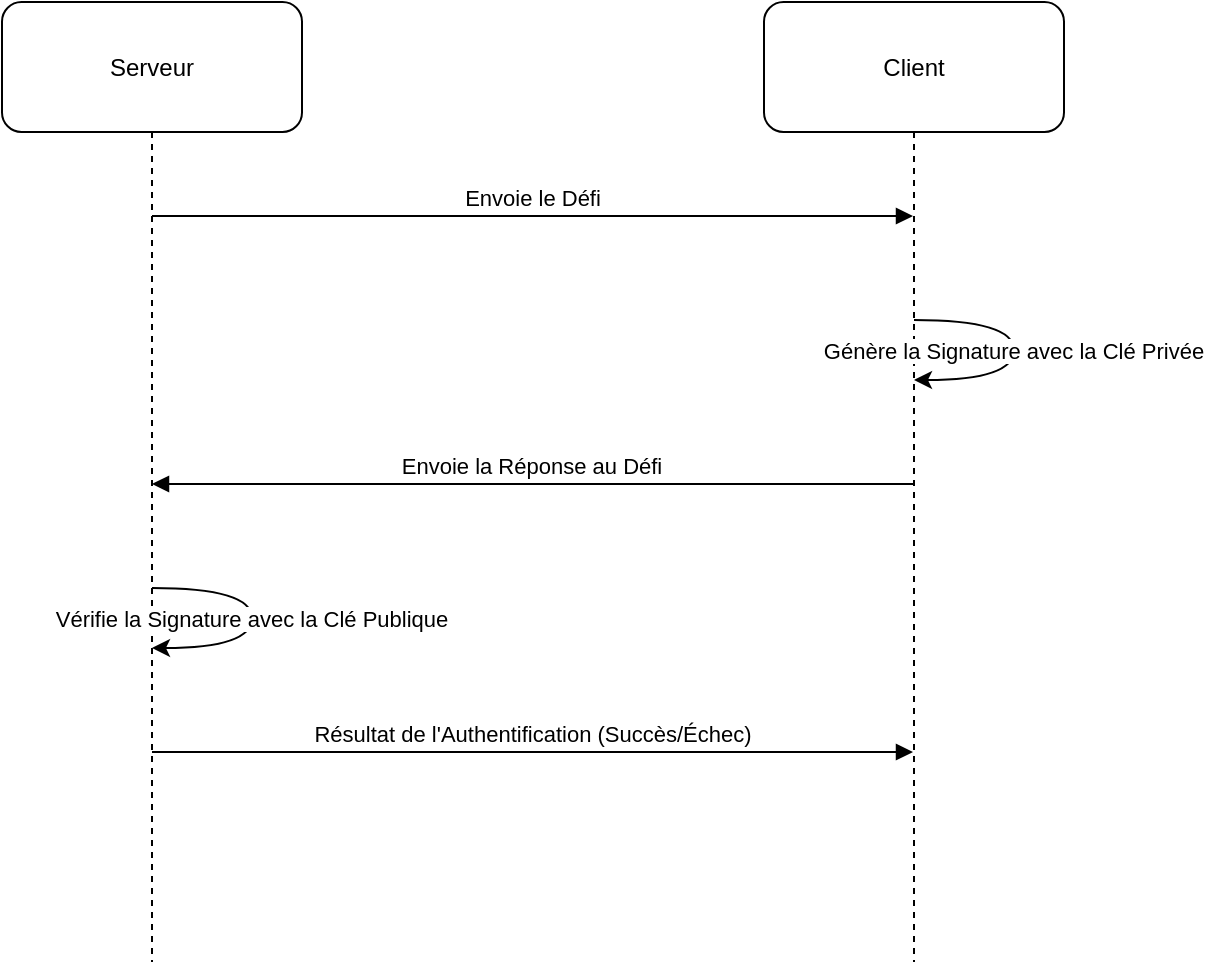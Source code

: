 <mxfile version="21.5.2" type="device" pages="5">
  <diagram name="Page-1" id="sqKK8ubLGv3FGzlL4iGd">
    <mxGraphModel dx="819" dy="453" grid="1" gridSize="10" guides="1" tooltips="1" connect="1" arrows="1" fold="1" page="1" pageScale="1" pageWidth="827" pageHeight="1169" math="0" shadow="0">
      <root>
        <mxCell id="0" />
        <mxCell id="1" parent="0" />
        <mxCell id="OPqLMrB8b6R3xN5pBg3c-8" value="Serveur" style="shape=umlLifeline;perimeter=lifelinePerimeter;whiteSpace=wrap;container=1;dropTarget=0;collapsible=0;recursiveResize=0;outlineConnect=0;portConstraint=eastwest;newEdgeStyle={&quot;edgeStyle&quot;:&quot;elbowEdgeStyle&quot;,&quot;elbow&quot;:&quot;vertical&quot;,&quot;curved&quot;:0,&quot;rounded&quot;:0};size=65;rounded=1;" vertex="1" parent="1">
          <mxGeometry x="20" y="20" width="150" height="480" as="geometry" />
        </mxCell>
        <mxCell id="OPqLMrB8b6R3xN5pBg3c-9" value="Client" style="shape=umlLifeline;perimeter=lifelinePerimeter;whiteSpace=wrap;container=1;dropTarget=0;collapsible=0;recursiveResize=0;outlineConnect=0;portConstraint=eastwest;newEdgeStyle={&quot;edgeStyle&quot;:&quot;elbowEdgeStyle&quot;,&quot;elbow&quot;:&quot;vertical&quot;,&quot;curved&quot;:0,&quot;rounded&quot;:0};size=65;rounded=1;" vertex="1" parent="1">
          <mxGeometry x="401" y="20" width="150" height="480" as="geometry" />
        </mxCell>
        <mxCell id="OPqLMrB8b6R3xN5pBg3c-10" value="Envoie le Défi" style="verticalAlign=bottom;endArrow=block;edgeStyle=elbowEdgeStyle;elbow=vertical;curved=0;rounded=1;" edge="1" parent="1" source="OPqLMrB8b6R3xN5pBg3c-8" target="OPqLMrB8b6R3xN5pBg3c-9">
          <mxGeometry relative="1" as="geometry">
            <Array as="points">
              <mxPoint x="296" y="127" />
            </Array>
          </mxGeometry>
        </mxCell>
        <mxCell id="OPqLMrB8b6R3xN5pBg3c-11" value="Génère la Signature avec la Clé Privée" style="curved=1;rounded=1;" edge="1" parent="1" source="OPqLMrB8b6R3xN5pBg3c-9" target="OPqLMrB8b6R3xN5pBg3c-9">
          <mxGeometry relative="1" as="geometry">
            <Array as="points">
              <mxPoint x="526" y="179" />
              <mxPoint x="526" y="209" />
            </Array>
          </mxGeometry>
        </mxCell>
        <mxCell id="OPqLMrB8b6R3xN5pBg3c-12" value="Envoie la Réponse au Défi" style="verticalAlign=bottom;endArrow=block;edgeStyle=elbowEdgeStyle;elbow=vertical;curved=0;rounded=1;" edge="1" parent="1" source="OPqLMrB8b6R3xN5pBg3c-9" target="OPqLMrB8b6R3xN5pBg3c-8">
          <mxGeometry relative="1" as="geometry">
            <Array as="points">
              <mxPoint x="296" y="261" />
            </Array>
          </mxGeometry>
        </mxCell>
        <mxCell id="OPqLMrB8b6R3xN5pBg3c-13" value="Vérifie la Signature avec la Clé Publique" style="curved=1;rounded=1;" edge="1" parent="1" source="OPqLMrB8b6R3xN5pBg3c-8" target="OPqLMrB8b6R3xN5pBg3c-8">
          <mxGeometry relative="1" as="geometry">
            <Array as="points">
              <mxPoint x="145" y="313" />
              <mxPoint x="145" y="343" />
            </Array>
          </mxGeometry>
        </mxCell>
        <mxCell id="OPqLMrB8b6R3xN5pBg3c-14" value="Résultat de l&#39;Authentification (Succès/Échec)" style="verticalAlign=bottom;endArrow=block;edgeStyle=elbowEdgeStyle;elbow=vertical;curved=0;rounded=1;" edge="1" parent="1" source="OPqLMrB8b6R3xN5pBg3c-8" target="OPqLMrB8b6R3xN5pBg3c-9">
          <mxGeometry relative="1" as="geometry">
            <Array as="points">
              <mxPoint x="296" y="395" />
            </Array>
          </mxGeometry>
        </mxCell>
      </root>
    </mxGraphModel>
  </diagram>
  <diagram id="TBrXt9BlKzdv-1mKYSfI" name="Page-2">
    <mxGraphModel dx="1434" dy="792" grid="1" gridSize="10" guides="1" tooltips="1" connect="1" arrows="1" fold="1" page="1" pageScale="1" pageWidth="827" pageHeight="1169" math="0" shadow="0">
      <root>
        <mxCell id="0" />
        <mxCell id="1" parent="0" />
        <mxCell id="LvCeoT_2fvZnhrDK-7RY-1" value="Serveur de Signalisation" style="rounded=1;absoluteArcSize=1;arcSize=14;whiteSpace=wrap;strokeWidth=2;" vertex="1" parent="1">
          <mxGeometry x="180" y="20" width="187" height="34" as="geometry" />
        </mxCell>
        <mxCell id="LvCeoT_2fvZnhrDK-7RY-2" value="Registre" style="rounded=1;absoluteArcSize=1;arcSize=14;whiteSpace=wrap;strokeWidth=2;" vertex="1" parent="1">
          <mxGeometry x="236" y="104" width="73" height="34" as="geometry" />
        </mxCell>
        <mxCell id="LvCeoT_2fvZnhrDK-7RY-3" value="Clé Publique du Client 1" style="whiteSpace=wrap;strokeWidth=2;rounded=1;" vertex="1" parent="1">
          <mxGeometry x="60" y="188" width="188" height="34" as="geometry" />
        </mxCell>
        <mxCell id="LvCeoT_2fvZnhrDK-7RY-4" value="Clé Publique du Client 2" style="whiteSpace=wrap;strokeWidth=2;rounded=1;" vertex="1" parent="1">
          <mxGeometry x="337" y="188" width="188" height="34" as="geometry" />
        </mxCell>
        <mxCell id="LvCeoT_2fvZnhrDK-7RY-5" value="Connection 1" style="rounded=1;absoluteArcSize=1;arcSize=14;whiteSpace=wrap;strokeWidth=2;" vertex="1" parent="1">
          <mxGeometry x="20" y="272" width="109" height="34" as="geometry" />
        </mxCell>
        <mxCell id="LvCeoT_2fvZnhrDK-7RY-6" value="Connection 2" style="rounded=1;absoluteArcSize=1;arcSize=14;whiteSpace=wrap;strokeWidth=2;" vertex="1" parent="1">
          <mxGeometry x="179" y="272" width="109" height="34" as="geometry" />
        </mxCell>
        <mxCell id="LvCeoT_2fvZnhrDK-7RY-7" value="Connection 3" style="rounded=1;absoluteArcSize=1;arcSize=14;whiteSpace=wrap;strokeWidth=2;" vertex="1" parent="1">
          <mxGeometry x="377" y="272" width="109" height="34" as="geometry" />
        </mxCell>
        <mxCell id="LvCeoT_2fvZnhrDK-7RY-8" value="" style="curved=1;startArrow=none;endArrow=block;exitX=0.497;exitY=1;entryX=0.505;entryY=0;rounded=1;" edge="1" parent="1" source="LvCeoT_2fvZnhrDK-7RY-1" target="LvCeoT_2fvZnhrDK-7RY-2">
          <mxGeometry relative="1" as="geometry">
            <Array as="points" />
          </mxGeometry>
        </mxCell>
        <mxCell id="LvCeoT_2fvZnhrDK-7RY-9" value="" style="curved=1;startArrow=none;endArrow=block;exitX=0.005;exitY=0.879;entryX=0.499;entryY=0;rounded=1;" edge="1" parent="1" source="LvCeoT_2fvZnhrDK-7RY-2" target="LvCeoT_2fvZnhrDK-7RY-3">
          <mxGeometry relative="1" as="geometry">
            <Array as="points">
              <mxPoint x="154" y="163" />
            </Array>
          </mxGeometry>
        </mxCell>
        <mxCell id="LvCeoT_2fvZnhrDK-7RY-10" value="" style="curved=1;startArrow=none;endArrow=block;exitX=1.005;exitY=0.784;entryX=0.503;entryY=0;rounded=1;" edge="1" parent="1" source="LvCeoT_2fvZnhrDK-7RY-2" target="LvCeoT_2fvZnhrDK-7RY-4">
          <mxGeometry relative="1" as="geometry">
            <Array as="points">
              <mxPoint x="432" y="163" />
            </Array>
          </mxGeometry>
        </mxCell>
        <mxCell id="LvCeoT_2fvZnhrDK-7RY-11" value="" style="curved=1;startArrow=none;endArrow=block;exitX=0.328;exitY=1;entryX=0.499;entryY=0;rounded=1;" edge="1" parent="1" source="LvCeoT_2fvZnhrDK-7RY-3" target="LvCeoT_2fvZnhrDK-7RY-5">
          <mxGeometry relative="1" as="geometry">
            <Array as="points">
              <mxPoint x="74" y="247" />
            </Array>
          </mxGeometry>
        </mxCell>
        <mxCell id="LvCeoT_2fvZnhrDK-7RY-12" value="" style="curved=1;startArrow=none;endArrow=block;exitX=0.669;exitY=1;entryX=0.496;entryY=0;rounded=1;" edge="1" parent="1" source="LvCeoT_2fvZnhrDK-7RY-3" target="LvCeoT_2fvZnhrDK-7RY-6">
          <mxGeometry relative="1" as="geometry">
            <Array as="points">
              <mxPoint x="233" y="247" />
            </Array>
          </mxGeometry>
        </mxCell>
        <mxCell id="LvCeoT_2fvZnhrDK-7RY-13" value="" style="curved=1;startArrow=none;endArrow=block;exitX=0.503;exitY=1;entryX=0.501;entryY=0;rounded=1;" edge="1" parent="1" source="LvCeoT_2fvZnhrDK-7RY-4" target="LvCeoT_2fvZnhrDK-7RY-7">
          <mxGeometry relative="1" as="geometry">
            <Array as="points" />
          </mxGeometry>
        </mxCell>
      </root>
    </mxGraphModel>
  </diagram>
  <diagram id="F4Glk2_1_Jlnj0OKsynl" name="Page-3">
    <mxGraphModel dx="1687" dy="932" grid="1" gridSize="10" guides="1" tooltips="1" connect="1" arrows="1" fold="1" page="1" pageScale="1" pageWidth="827" pageHeight="1169" math="0" shadow="0">
      <root>
        <mxCell id="0" />
        <mxCell id="1" parent="0" />
        <mxCell id="5pPUjHoN9vfY5-dkw51r-16" value="Message Entrant" style="whiteSpace=wrap;strokeWidth=2;rounded=1;" vertex="1" parent="1">
          <mxGeometry x="286" y="20" width="133" height="34" as="geometry" />
        </mxCell>
        <mxCell id="5pPUjHoN9vfY5-dkw51r-17" value="Valide ?" style="rhombus;strokeWidth=2;whiteSpace=wrap;rounded=1;" vertex="1" parent="1">
          <mxGeometry x="294.5" y="104" width="116" height="116" as="geometry" />
        </mxCell>
        <mxCell id="5pPUjHoN9vfY5-dkw51r-18" value="Clé Publique ?" style="rhombus;strokeWidth=2;whiteSpace=wrap;rounded=1;" vertex="1" parent="1">
          <mxGeometry x="190" y="290.5" width="123" height="123" as="geometry" />
        </mxCell>
        <mxCell id="5pPUjHoN9vfY5-dkw51r-19" value="Alerte et Quitter" style="whiteSpace=wrap;strokeWidth=2;rounded=1;" vertex="1" parent="1">
          <mxGeometry x="381" y="335" width="137" height="34" as="geometry" />
        </mxCell>
        <mxCell id="5pPUjHoN9vfY5-dkw51r-20" value="ID Client ?" style="rhombus;strokeWidth=2;whiteSpace=wrap;rounded=1;" vertex="1" parent="1">
          <mxGeometry x="110" y="495" width="124" height="124" as="geometry" />
        </mxCell>
        <mxCell id="5pPUjHoN9vfY5-dkw51r-21" value="Diffuser à Tous" style="whiteSpace=wrap;strokeWidth=2;rounded=1;" vertex="1" parent="1">
          <mxGeometry x="281" y="540" width="121" height="34" as="geometry" />
        </mxCell>
        <mxCell id="5pPUjHoN9vfY5-dkw51r-22" value="Envoi Direct" style="whiteSpace=wrap;strokeWidth=2;rounded=1;" vertex="1" parent="1">
          <mxGeometry x="20" y="687" width="102" height="34" as="geometry" />
        </mxCell>
        <mxCell id="5pPUjHoN9vfY5-dkw51r-23" value="Diffuser par Clé Publique" style="whiteSpace=wrap;strokeWidth=2;rounded=1;" vertex="1" parent="1">
          <mxGeometry x="172" y="687" width="195" height="34" as="geometry" />
        </mxCell>
        <mxCell id="5pPUjHoN9vfY5-dkw51r-24" value="" style="curved=1;startArrow=none;endArrow=block;exitX=0.503;exitY=1;entryX=0.499;entryY=0;rounded=1;" edge="1" parent="1" source="5pPUjHoN9vfY5-dkw51r-16" target="5pPUjHoN9vfY5-dkw51r-17">
          <mxGeometry relative="1" as="geometry">
            <Array as="points" />
          </mxGeometry>
        </mxCell>
        <mxCell id="5pPUjHoN9vfY5-dkw51r-25" value="Oui" style="curved=1;startArrow=none;endArrow=block;exitX=-0.002;exitY=0.95;entryX=0.5;entryY=0;rounded=1;entryDx=0;entryDy=0;" edge="1" parent="1" source="5pPUjHoN9vfY5-dkw51r-17" target="5pPUjHoN9vfY5-dkw51r-18">
          <mxGeometry relative="1" as="geometry">
            <Array as="points">
              <mxPoint x="256" y="243" />
            </Array>
          </mxGeometry>
        </mxCell>
        <mxCell id="5pPUjHoN9vfY5-dkw51r-26" value="Non" style="curved=1;startArrow=none;endArrow=block;exitX=1.0;exitY=0.95;entryX=0.502;entryY=0.007;rounded=1;" edge="1" parent="1" source="5pPUjHoN9vfY5-dkw51r-17" target="5pPUjHoN9vfY5-dkw51r-19">
          <mxGeometry relative="1" as="geometry">
            <Array as="points">
              <mxPoint x="450" y="243" />
            </Array>
          </mxGeometry>
        </mxCell>
        <mxCell id="5pPUjHoN9vfY5-dkw51r-27" value="Oui" style="curved=1;startArrow=none;endArrow=block;exitX=0.11;exitY=1.001;entryX=0.496;entryY=0.002;rounded=1;" edge="1" parent="1" source="5pPUjHoN9vfY5-dkw51r-18" target="5pPUjHoN9vfY5-dkw51r-20">
          <mxGeometry relative="1" as="geometry">
            <Array as="points">
              <mxPoint x="170" y="462" />
            </Array>
          </mxGeometry>
        </mxCell>
        <mxCell id="5pPUjHoN9vfY5-dkw51r-28" value="Non" style="curved=1;startArrow=none;endArrow=block;exitX=0.891;exitY=1.001;entryX=0.501;entryY=-0.001;rounded=1;" edge="1" parent="1" source="5pPUjHoN9vfY5-dkw51r-18" target="5pPUjHoN9vfY5-dkw51r-21">
          <mxGeometry relative="1" as="geometry">
            <Array as="points">
              <mxPoint x="342" y="462" />
            </Array>
          </mxGeometry>
        </mxCell>
        <mxCell id="5pPUjHoN9vfY5-dkw51r-29" value="Oui" style="curved=1;startArrow=none;endArrow=block;exitX=-0.002;exitY=0.978;entryX=0.502;entryY=-0.007;rounded=1;" edge="1" parent="1" source="5pPUjHoN9vfY5-dkw51r-20" target="5pPUjHoN9vfY5-dkw51r-22">
          <mxGeometry relative="1" as="geometry">
            <Array as="points">
              <mxPoint x="71" y="652" />
            </Array>
          </mxGeometry>
        </mxCell>
        <mxCell id="5pPUjHoN9vfY5-dkw51r-30" value="Non" style="curved=1;startArrow=none;endArrow=block;exitX=0.994;exitY=0.978;entryX=0.502;entryY=-0.007;rounded=1;" edge="1" parent="1" source="5pPUjHoN9vfY5-dkw51r-20" target="5pPUjHoN9vfY5-dkw51r-23">
          <mxGeometry relative="1" as="geometry">
            <Array as="points">
              <mxPoint x="270" y="652" />
            </Array>
          </mxGeometry>
        </mxCell>
      </root>
    </mxGraphModel>
  </diagram>
  <diagram id="UQKvGBz_HemIOa6W88BC" name="Page-4">
    <mxGraphModel dx="1434" dy="792" grid="1" gridSize="10" guides="1" tooltips="1" connect="1" arrows="1" fold="1" page="1" pageScale="1" pageWidth="827" pageHeight="1169" math="0" shadow="0">
      <root>
        <mxCell id="0" />
        <mxCell id="1" parent="0" />
        <mxCell id="TlXHAe3m7OYoo4JRVyA1-1" value="Utilisateur A" style="shape=umlLifeline;perimeter=lifelinePerimeter;whiteSpace=wrap;container=1;dropTarget=0;collapsible=0;recursiveResize=0;outlineConnect=0;portConstraint=eastwest;newEdgeStyle={&quot;edgeStyle&quot;:&quot;elbowEdgeStyle&quot;,&quot;elbow&quot;:&quot;vertical&quot;,&quot;curved&quot;:0,&quot;rounded&quot;:0};size=65;rounded=1;" vertex="1" parent="1">
          <mxGeometry x="20" y="10" width="150" height="890" as="geometry" />
        </mxCell>
        <mxCell id="TlXHAe3m7OYoo4JRVyA1-2" value="Serveur de Signalisation" style="shape=umlLifeline;perimeter=lifelinePerimeter;whiteSpace=wrap;container=1;dropTarget=0;collapsible=0;recursiveResize=0;outlineConnect=0;portConstraint=eastwest;newEdgeStyle={&quot;edgeStyle&quot;:&quot;elbowEdgeStyle&quot;,&quot;elbow&quot;:&quot;vertical&quot;,&quot;curved&quot;:0,&quot;rounded&quot;:0};size=65;rounded=1;" vertex="1" parent="1">
          <mxGeometry x="318" y="10" width="189" height="890" as="geometry" />
        </mxCell>
        <mxCell id="TlXHAe3m7OYoo4JRVyA1-3" value="Utilisateur B" style="shape=umlLifeline;perimeter=lifelinePerimeter;whiteSpace=wrap;container=1;dropTarget=0;collapsible=0;recursiveResize=0;outlineConnect=0;portConstraint=eastwest;newEdgeStyle={&quot;edgeStyle&quot;:&quot;elbowEdgeStyle&quot;,&quot;elbow&quot;:&quot;vertical&quot;,&quot;curved&quot;:0,&quot;rounded&quot;:0};size=65;rounded=1;" vertex="1" parent="1">
          <mxGeometry x="650" y="10" width="150" height="890" as="geometry" />
        </mxCell>
        <mxCell id="TlXHAe3m7OYoo4JRVyA1-4" value="loop" style="shape=umlFrame;dashed=1;pointerEvents=0;dropTarget=0;strokeColor=#B3B3B3;height=20;width=40;rounded=1;" vertex="1" parent="1">
          <mxGeometry x="20" y="342" width="780" height="254" as="geometry" />
        </mxCell>
        <mxCell id="TlXHAe3m7OYoo4JRVyA1-5" value="[jusqu&#39;à Établissement de la Connexion]" style="text;strokeColor=none;fillColor=none;align=center;verticalAlign=middle;whiteSpace=wrap;rounded=1;" vertex="1" parent="TlXHAe3m7OYoo4JRVyA1-4">
          <mxGeometry x="36.62" width="743.38" height="20" as="geometry" />
        </mxCell>
        <mxCell id="TlXHAe3m7OYoo4JRVyA1-6" value="loop" style="shape=umlFrame;dashed=1;pointerEvents=0;dropTarget=0;strokeColor=#B3B3B3;height=20;width=40;rounded=1;" vertex="1" parent="1">
          <mxGeometry x="20" y="655" width="780" height="150" as="geometry" />
        </mxCell>
        <mxCell id="TlXHAe3m7OYoo4JRVyA1-7" value="[tant que le Document est modifié]" style="text;strokeColor=none;fillColor=none;align=center;verticalAlign=middle;whiteSpace=wrap;rounded=1;" vertex="1" parent="TlXHAe3m7OYoo4JRVyA1-6">
          <mxGeometry x="36.62" width="743.38" height="20" as="geometry" />
        </mxCell>
        <mxCell id="TlXHAe3m7OYoo4JRVyA1-8" value="Demande de diffusion du document sur le réseau" style="verticalAlign=bottom;endArrow=block;edgeStyle=elbowEdgeStyle;elbow=vertical;curved=0;rounded=1;" edge="1" parent="1" source="TlXHAe3m7OYoo4JRVyA1-1" target="TlXHAe3m7OYoo4JRVyA1-2">
          <mxGeometry relative="1" as="geometry">
            <Array as="points">
              <mxPoint x="209" y="117" />
            </Array>
          </mxGeometry>
        </mxCell>
        <mxCell id="TlXHAe3m7OYoo4JRVyA1-9" value="Transfert de la demande à l&#39;Utilisateur B" style="verticalAlign=bottom;endArrow=block;edgeStyle=elbowEdgeStyle;elbow=vertical;curved=0;rounded=1;" edge="1" parent="1" source="TlXHAe3m7OYoo4JRVyA1-2" target="TlXHAe3m7OYoo4JRVyA1-3">
          <mxGeometry relative="1" as="geometry">
            <Array as="points">
              <mxPoint x="625" y="169" />
            </Array>
          </mxGeometry>
        </mxCell>
        <mxCell id="TlXHAe3m7OYoo4JRVyA1-10" value="Réponse avec l&#39;en-tête du document" style="verticalAlign=bottom;endArrow=block;edgeStyle=elbowEdgeStyle;elbow=vertical;curved=0;rounded=1;" edge="1" parent="1" source="TlXHAe3m7OYoo4JRVyA1-3" target="TlXHAe3m7OYoo4JRVyA1-2">
          <mxGeometry relative="1" as="geometry">
            <Array as="points">
              <mxPoint x="625" y="221" />
            </Array>
          </mxGeometry>
        </mxCell>
        <mxCell id="TlXHAe3m7OYoo4JRVyA1-11" value="Transfert de l&#39;en-tête du document à l&#39;Utilisateur A" style="verticalAlign=bottom;endArrow=block;edgeStyle=elbowEdgeStyle;elbow=vertical;curved=0;rounded=1;" edge="1" parent="1" source="TlXHAe3m7OYoo4JRVyA1-2" target="TlXHAe3m7OYoo4JRVyA1-1">
          <mxGeometry relative="1" as="geometry">
            <Array as="points">
              <mxPoint x="209" y="273" />
            </Array>
          </mxGeometry>
        </mxCell>
        <mxCell id="TlXHAe3m7OYoo4JRVyA1-12" value="Envoie le signal de connexion à l&#39;Utilisateur B" style="verticalAlign=bottom;endArrow=block;edgeStyle=elbowEdgeStyle;elbow=vertical;curved=0;rounded=1;" edge="1" parent="1" source="TlXHAe3m7OYoo4JRVyA1-1" target="TlXHAe3m7OYoo4JRVyA1-2">
          <mxGeometry relative="1" as="geometry">
            <Array as="points">
              <mxPoint x="209" y="420" />
            </Array>
          </mxGeometry>
        </mxCell>
        <mxCell id="TlXHAe3m7OYoo4JRVyA1-13" value="Transfère le signal de connexion à l&#39;Utilisateur B" style="verticalAlign=bottom;endArrow=block;edgeStyle=elbowEdgeStyle;elbow=vertical;curved=0;rounded=1;" edge="1" parent="1" source="TlXHAe3m7OYoo4JRVyA1-2" target="TlXHAe3m7OYoo4JRVyA1-3">
          <mxGeometry relative="1" as="geometry">
            <Array as="points">
              <mxPoint x="625" y="472" />
            </Array>
          </mxGeometry>
        </mxCell>
        <mxCell id="TlXHAe3m7OYoo4JRVyA1-14" value="Envoie la réponse de connexion à l&#39;Utilisateur A" style="verticalAlign=bottom;endArrow=block;edgeStyle=elbowEdgeStyle;elbow=vertical;curved=0;rounded=1;" edge="1" parent="1" source="TlXHAe3m7OYoo4JRVyA1-3" target="TlXHAe3m7OYoo4JRVyA1-2">
          <mxGeometry relative="1" as="geometry">
            <Array as="points">
              <mxPoint x="625" y="524" />
            </Array>
          </mxGeometry>
        </mxCell>
        <mxCell id="TlXHAe3m7OYoo4JRVyA1-15" value="Transfère la réponse de connexion à l&#39;Utilisateur A" style="verticalAlign=bottom;endArrow=block;edgeStyle=elbowEdgeStyle;elbow=vertical;curved=0;rounded=1;" edge="1" parent="1" source="TlXHAe3m7OYoo4JRVyA1-2" target="TlXHAe3m7OYoo4JRVyA1-1">
          <mxGeometry relative="1" as="geometry">
            <Array as="points">
              <mxPoint x="209" y="576" />
            </Array>
          </mxGeometry>
        </mxCell>
        <mxCell id="TlXHAe3m7OYoo4JRVyA1-16" value="Synchronise les données du document avec l&#39;Utilisateur B" style="verticalAlign=bottom;endArrow=block;edgeStyle=elbowEdgeStyle;elbow=vertical;curved=0;rounded=1;" edge="1" parent="1" source="TlXHAe3m7OYoo4JRVyA1-1" target="TlXHAe3m7OYoo4JRVyA1-3">
          <mxGeometry relative="1" as="geometry">
            <Array as="points">
              <mxPoint x="411" y="733" />
            </Array>
          </mxGeometry>
        </mxCell>
        <mxCell id="TlXHAe3m7OYoo4JRVyA1-17" value="Synchronise les données du document avec l&#39;Utilisateur A" style="verticalAlign=bottom;endArrow=block;edgeStyle=elbowEdgeStyle;elbow=vertical;curved=0;rounded=1;" edge="1" parent="1" source="TlXHAe3m7OYoo4JRVyA1-3" target="TlXHAe3m7OYoo4JRVyA1-1">
          <mxGeometry relative="1" as="geometry">
            <Array as="points">
              <mxPoint x="411" y="785" />
            </Array>
          </mxGeometry>
        </mxCell>
        <mxCell id="TlXHAe3m7OYoo4JRVyA1-18" value="Établissement de la Connexion Pair-à-Pair" style="fillColor=#ffff88;strokeColor=#9E916F;rounded=1;" vertex="1" parent="1">
          <mxGeometry x="10" y="293" width="800" height="49" as="geometry" />
        </mxCell>
        <mxCell id="TlXHAe3m7OYoo4JRVyA1-19" value="Synchronisation du Document" style="fillColor=#ffff88;strokeColor=#9E916F;rounded=1;" vertex="1" parent="1">
          <mxGeometry x="10" y="606" width="800" height="49" as="geometry" />
        </mxCell>
      </root>
    </mxGraphModel>
  </diagram>
  <diagram id="l1e3Ayztk2iTtyDTWXUs" name="Page-5">
    <mxGraphModel dx="1434" dy="792" grid="1" gridSize="10" guides="1" tooltips="1" connect="1" arrows="1" fold="1" page="1" pageScale="1" pageWidth="827" pageHeight="1169" math="0" shadow="0">
      <root>
        <mxCell id="0" />
        <mxCell id="1" parent="0" />
        <mxCell id="mIlpeNNypriT0AxmS-TJ-11" value="Expéditeur" style="shape=umlLifeline;perimeter=lifelinePerimeter;whiteSpace=wrap;container=1;dropTarget=0;collapsible=0;recursiveResize=0;outlineConnect=0;portConstraint=eastwest;newEdgeStyle={&quot;edgeStyle&quot;:&quot;elbowEdgeStyle&quot;,&quot;elbow&quot;:&quot;vertical&quot;,&quot;curved&quot;:0,&quot;rounded&quot;:0};size=65;rounded=1;" vertex="1" parent="1">
          <mxGeometry x="20" y="20" width="150" height="740" as="geometry" />
        </mxCell>
        <mxCell id="mIlpeNNypriT0AxmS-TJ-12" value="Destinataire" style="shape=umlLifeline;perimeter=lifelinePerimeter;whiteSpace=wrap;container=1;dropTarget=0;collapsible=0;recursiveResize=0;outlineConnect=0;portConstraint=eastwest;newEdgeStyle={&quot;edgeStyle&quot;:&quot;elbowEdgeStyle&quot;,&quot;elbow&quot;:&quot;vertical&quot;,&quot;curved&quot;:0,&quot;rounded&quot;:0};size=65;rounded=1;" vertex="1" parent="1">
          <mxGeometry x="333" y="20" width="150" height="740" as="geometry" />
        </mxCell>
        <mxCell id="mIlpeNNypriT0AxmS-TJ-13" value="Initie la Connection" style="verticalAlign=bottom;endArrow=block;edgeStyle=elbowEdgeStyle;elbow=vertical;curved=0;rounded=1;" edge="1" parent="1" source="mIlpeNNypriT0AxmS-TJ-11" target="mIlpeNNypriT0AxmS-TJ-12">
          <mxGeometry relative="1" as="geometry">
            <Array as="points">
              <mxPoint x="262" y="127" />
            </Array>
          </mxGeometry>
        </mxCell>
        <mxCell id="mIlpeNNypriT0AxmS-TJ-14" value="Envoie la Clé Publique" style="verticalAlign=bottom;endArrow=block;edgeStyle=elbowEdgeStyle;elbow=vertical;curved=0;rounded=1;" edge="1" parent="1" source="mIlpeNNypriT0AxmS-TJ-12" target="mIlpeNNypriT0AxmS-TJ-11">
          <mxGeometry relative="1" as="geometry">
            <Array as="points">
              <mxPoint x="262" y="179" />
            </Array>
          </mxGeometry>
        </mxCell>
        <mxCell id="mIlpeNNypriT0AxmS-TJ-15" value="Génère le Secret Partagé avec ECDH" style="curved=1;rounded=1;" edge="1" parent="1" source="mIlpeNNypriT0AxmS-TJ-11" target="mIlpeNNypriT0AxmS-TJ-11">
          <mxGeometry relative="1" as="geometry">
            <Array as="points">
              <mxPoint x="145" y="231" />
              <mxPoint x="145" y="261" />
            </Array>
          </mxGeometry>
        </mxCell>
        <mxCell id="mIlpeNNypriT0AxmS-TJ-16" value="Dérive la Clé AES avec PBKDF2" style="curved=1;rounded=1;" edge="1" parent="1" source="mIlpeNNypriT0AxmS-TJ-11" target="mIlpeNNypriT0AxmS-TJ-11">
          <mxGeometry relative="1" as="geometry">
            <Array as="points">
              <mxPoint x="145" y="313" />
              <mxPoint x="145" y="343" />
            </Array>
          </mxGeometry>
        </mxCell>
        <mxCell id="mIlpeNNypriT0AxmS-TJ-17" value="Chiffre le Message avec AES-GCM" style="curved=1;rounded=1;" edge="1" parent="1" source="mIlpeNNypriT0AxmS-TJ-11" target="mIlpeNNypriT0AxmS-TJ-11">
          <mxGeometry relative="1" as="geometry">
            <Array as="points">
              <mxPoint x="145" y="395" />
              <mxPoint x="145" y="425" />
            </Array>
          </mxGeometry>
        </mxCell>
        <mxCell id="mIlpeNNypriT0AxmS-TJ-18" value="Signe avec ECDSA" style="curved=1;rounded=1;" edge="1" parent="1" source="mIlpeNNypriT0AxmS-TJ-11" target="mIlpeNNypriT0AxmS-TJ-11">
          <mxGeometry relative="1" as="geometry">
            <Array as="points">
              <mxPoint x="145" y="477" />
              <mxPoint x="145" y="507" />
            </Array>
          </mxGeometry>
        </mxCell>
        <mxCell id="mIlpeNNypriT0AxmS-TJ-19" value="Envoie le Message Chiffré et Signé" style="verticalAlign=bottom;endArrow=block;edgeStyle=elbowEdgeStyle;elbow=vertical;curved=0;rounded=1;" edge="1" parent="1" source="mIlpeNNypriT0AxmS-TJ-11" target="mIlpeNNypriT0AxmS-TJ-12">
          <mxGeometry relative="1" as="geometry">
            <Array as="points">
              <mxPoint x="262" y="559" />
            </Array>
          </mxGeometry>
        </mxCell>
        <mxCell id="mIlpeNNypriT0AxmS-TJ-20" value="Vérifie la Signature avec ECDSA" style="curved=1;rounded=1;" edge="1" parent="1" source="mIlpeNNypriT0AxmS-TJ-12" target="mIlpeNNypriT0AxmS-TJ-12">
          <mxGeometry relative="1" as="geometry">
            <Array as="points">
              <mxPoint x="458" y="611" />
              <mxPoint x="458" y="641" />
            </Array>
          </mxGeometry>
        </mxCell>
        <mxCell id="mIlpeNNypriT0AxmS-TJ-21" value="Déchiffre le Message avec AES-GCM" style="curved=1;rounded=1;" edge="1" parent="1" source="mIlpeNNypriT0AxmS-TJ-12" target="mIlpeNNypriT0AxmS-TJ-12">
          <mxGeometry relative="1" as="geometry">
            <Array as="points">
              <mxPoint x="458" y="693" />
              <mxPoint x="458" y="723" />
            </Array>
          </mxGeometry>
        </mxCell>
      </root>
    </mxGraphModel>
  </diagram>
</mxfile>
